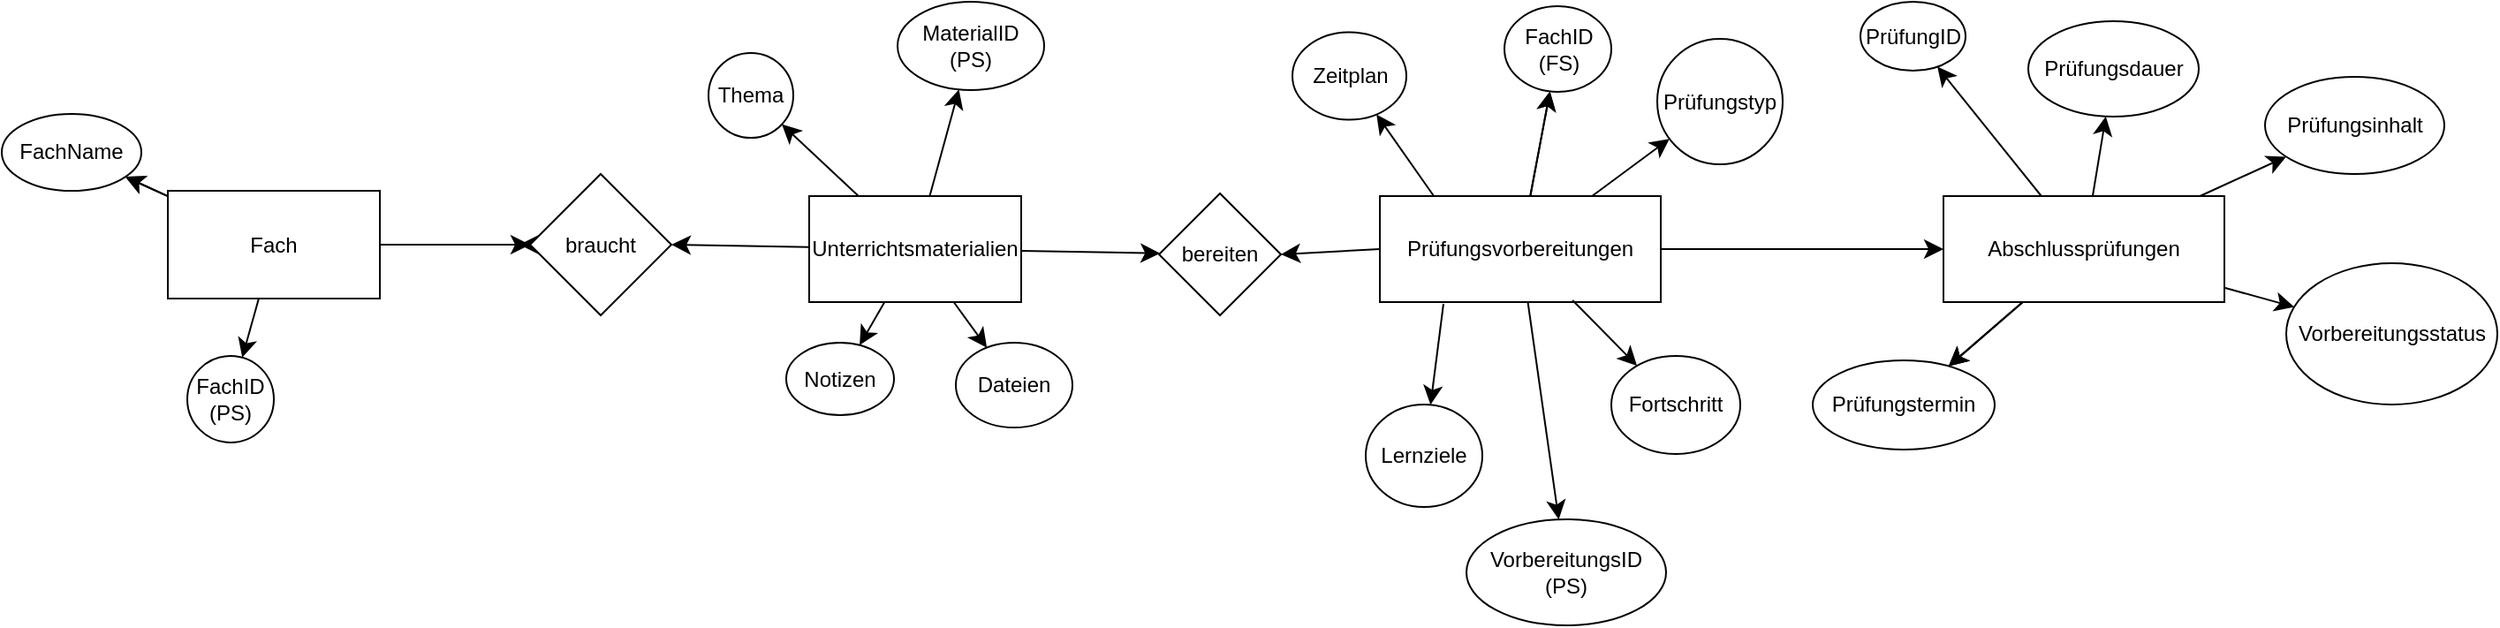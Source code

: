 <mxfile version="26.0.10">
  <diagram name="Seite-1" id="5blD-hv_KY1dSjk4mWWa">
    <mxGraphModel dx="1112" dy="829" grid="0" gridSize="10" guides="1" tooltips="1" connect="1" arrows="1" fold="1" page="0" pageScale="1" pageWidth="827" pageHeight="1169" math="0" shadow="0">
      <root>
        <mxCell id="0" />
        <mxCell id="1" parent="0" />
        <mxCell id="1gKeE4FAqKJYVwFzVaU8-18" value="" style="edgeStyle=none;curved=1;rounded=0;orthogonalLoop=1;jettySize=auto;html=1;fontSize=12;startSize=8;endSize=8;" edge="1" parent="1" source="1gKeE4FAqKJYVwFzVaU8-2" target="1gKeE4FAqKJYVwFzVaU8-17">
          <mxGeometry relative="1" as="geometry" />
        </mxCell>
        <mxCell id="1gKeE4FAqKJYVwFzVaU8-19" value="" style="edgeStyle=none;curved=1;rounded=0;orthogonalLoop=1;jettySize=auto;html=1;fontSize=12;startSize=8;endSize=8;" edge="1" parent="1" source="1gKeE4FAqKJYVwFzVaU8-2" target="1gKeE4FAqKJYVwFzVaU8-17">
          <mxGeometry relative="1" as="geometry" />
        </mxCell>
        <mxCell id="1gKeE4FAqKJYVwFzVaU8-22" value="" style="edgeStyle=none;curved=1;rounded=0;orthogonalLoop=1;jettySize=auto;html=1;fontSize=12;startSize=8;endSize=8;entryX=0;entryY=0.5;entryDx=0;entryDy=0;" edge="1" parent="1" source="1gKeE4FAqKJYVwFzVaU8-2" target="1gKeE4FAqKJYVwFzVaU8-23">
          <mxGeometry relative="1" as="geometry">
            <mxPoint x="174" y="200" as="targetPoint" />
          </mxGeometry>
        </mxCell>
        <mxCell id="1gKeE4FAqKJYVwFzVaU8-74" value="" style="edgeStyle=none;curved=1;rounded=0;orthogonalLoop=1;jettySize=auto;html=1;fontSize=12;startSize=8;endSize=8;" edge="1" parent="1" source="1gKeE4FAqKJYVwFzVaU8-2" target="1gKeE4FAqKJYVwFzVaU8-73">
          <mxGeometry relative="1" as="geometry" />
        </mxCell>
        <mxCell id="1gKeE4FAqKJYVwFzVaU8-2" value="Fach" style="whiteSpace=wrap;html=1;" vertex="1" parent="1">
          <mxGeometry x="-21" y="169" width="120" height="61" as="geometry" />
        </mxCell>
        <mxCell id="1gKeE4FAqKJYVwFzVaU8-32" style="edgeStyle=none;curved=1;rounded=0;orthogonalLoop=1;jettySize=auto;html=1;entryX=1;entryY=0.5;entryDx=0;entryDy=0;fontSize=12;startSize=8;endSize=8;" edge="1" parent="1" source="1gKeE4FAqKJYVwFzVaU8-3" target="1gKeE4FAqKJYVwFzVaU8-23">
          <mxGeometry relative="1" as="geometry" />
        </mxCell>
        <mxCell id="1gKeE4FAqKJYVwFzVaU8-35" value="" style="edgeStyle=none;curved=1;rounded=0;orthogonalLoop=1;jettySize=auto;html=1;fontSize=12;startSize=8;endSize=8;" edge="1" parent="1" source="1gKeE4FAqKJYVwFzVaU8-3" target="1gKeE4FAqKJYVwFzVaU8-34">
          <mxGeometry relative="1" as="geometry" />
        </mxCell>
        <mxCell id="1gKeE4FAqKJYVwFzVaU8-38" value="" style="edgeStyle=none;curved=1;rounded=0;orthogonalLoop=1;jettySize=auto;html=1;fontSize=12;startSize=8;endSize=8;" edge="1" parent="1" source="1gKeE4FAqKJYVwFzVaU8-3" target="1gKeE4FAqKJYVwFzVaU8-37">
          <mxGeometry relative="1" as="geometry" />
        </mxCell>
        <mxCell id="1gKeE4FAqKJYVwFzVaU8-41" value="" style="edgeStyle=none;curved=1;rounded=0;orthogonalLoop=1;jettySize=auto;html=1;fontSize=12;startSize=8;endSize=8;" edge="1" parent="1" source="1gKeE4FAqKJYVwFzVaU8-3" target="1gKeE4FAqKJYVwFzVaU8-40">
          <mxGeometry relative="1" as="geometry" />
        </mxCell>
        <mxCell id="1gKeE4FAqKJYVwFzVaU8-43" value="" style="edgeStyle=none;curved=1;rounded=0;orthogonalLoop=1;jettySize=auto;html=1;fontSize=12;startSize=8;endSize=8;" edge="1" parent="1" source="1gKeE4FAqKJYVwFzVaU8-3" target="1gKeE4FAqKJYVwFzVaU8-42">
          <mxGeometry relative="1" as="geometry" />
        </mxCell>
        <mxCell id="1gKeE4FAqKJYVwFzVaU8-49" value="" style="edgeStyle=none;curved=1;rounded=0;orthogonalLoop=1;jettySize=auto;html=1;fontSize=12;startSize=8;endSize=8;" edge="1" parent="1" source="1gKeE4FAqKJYVwFzVaU8-3" target="1gKeE4FAqKJYVwFzVaU8-48">
          <mxGeometry relative="1" as="geometry" />
        </mxCell>
        <mxCell id="1gKeE4FAqKJYVwFzVaU8-3" value="Unterrichtsmaterialien" style="whiteSpace=wrap;html=1;" vertex="1" parent="1">
          <mxGeometry x="342" y="172" width="120" height="60" as="geometry" />
        </mxCell>
        <mxCell id="1gKeE4FAqKJYVwFzVaU8-8" value="" style="edgeStyle=none;curved=1;rounded=0;orthogonalLoop=1;jettySize=auto;html=1;fontSize=12;startSize=8;endSize=8;" edge="1" parent="1" source="1gKeE4FAqKJYVwFzVaU8-5" target="1gKeE4FAqKJYVwFzVaU8-7">
          <mxGeometry relative="1" as="geometry" />
        </mxCell>
        <mxCell id="1gKeE4FAqKJYVwFzVaU8-50" style="edgeStyle=none;curved=1;rounded=0;orthogonalLoop=1;jettySize=auto;html=1;exitX=0;exitY=0.5;exitDx=0;exitDy=0;entryX=1;entryY=0.5;entryDx=0;entryDy=0;fontSize=12;startSize=8;endSize=8;" edge="1" parent="1" source="1gKeE4FAqKJYVwFzVaU8-5" target="1gKeE4FAqKJYVwFzVaU8-48">
          <mxGeometry relative="1" as="geometry" />
        </mxCell>
        <mxCell id="1gKeE4FAqKJYVwFzVaU8-52" value="" style="edgeStyle=none;curved=1;rounded=0;orthogonalLoop=1;jettySize=auto;html=1;fontSize=12;startSize=8;endSize=8;exitX=0.201;exitY=0.033;exitDx=0;exitDy=0;exitPerimeter=0;" edge="1" parent="1" source="1gKeE4FAqKJYVwFzVaU8-5" target="1gKeE4FAqKJYVwFzVaU8-51">
          <mxGeometry relative="1" as="geometry" />
        </mxCell>
        <mxCell id="1gKeE4FAqKJYVwFzVaU8-70" value="" style="edgeStyle=none;curved=1;rounded=0;orthogonalLoop=1;jettySize=auto;html=1;fontSize=12;startSize=8;endSize=8;" edge="1" parent="1" source="1gKeE4FAqKJYVwFzVaU8-5" target="1gKeE4FAqKJYVwFzVaU8-69">
          <mxGeometry relative="1" as="geometry" />
        </mxCell>
        <mxCell id="1gKeE4FAqKJYVwFzVaU8-90" style="edgeStyle=none;curved=1;rounded=0;orthogonalLoop=1;jettySize=auto;html=1;fontSize=12;startSize=8;endSize=8;" edge="1" parent="1" source="1gKeE4FAqKJYVwFzVaU8-5" target="1gKeE4FAqKJYVwFzVaU8-91">
          <mxGeometry relative="1" as="geometry">
            <mxPoint x="761" y="365" as="targetPoint" />
          </mxGeometry>
        </mxCell>
        <mxCell id="1gKeE4FAqKJYVwFzVaU8-92" value="" style="edgeStyle=none;curved=1;rounded=0;orthogonalLoop=1;jettySize=auto;html=1;fontSize=12;startSize=8;endSize=8;" edge="1" parent="1" source="1gKeE4FAqKJYVwFzVaU8-5" target="1gKeE4FAqKJYVwFzVaU8-69">
          <mxGeometry relative="1" as="geometry" />
        </mxCell>
        <mxCell id="1gKeE4FAqKJYVwFzVaU8-93" style="edgeStyle=none;curved=1;rounded=0;orthogonalLoop=1;jettySize=auto;html=1;fontSize=12;startSize=8;endSize=8;" edge="1" parent="1" source="1gKeE4FAqKJYVwFzVaU8-5" target="1gKeE4FAqKJYVwFzVaU8-94">
          <mxGeometry relative="1" as="geometry">
            <mxPoint x="724" y="142" as="targetPoint" />
          </mxGeometry>
        </mxCell>
        <mxCell id="1gKeE4FAqKJYVwFzVaU8-5" value="Prüfungsvorbereitungen" style="whiteSpace=wrap;html=1;" vertex="1" parent="1">
          <mxGeometry x="665" y="172" width="159" height="60" as="geometry" />
        </mxCell>
        <mxCell id="1gKeE4FAqKJYVwFzVaU8-78" value="" style="edgeStyle=none;curved=1;rounded=0;orthogonalLoop=1;jettySize=auto;html=1;fontSize=12;startSize=8;endSize=8;" edge="1" parent="1" source="1gKeE4FAqKJYVwFzVaU8-7" target="1gKeE4FAqKJYVwFzVaU8-77">
          <mxGeometry relative="1" as="geometry" />
        </mxCell>
        <mxCell id="1gKeE4FAqKJYVwFzVaU8-81" value="" style="edgeStyle=none;curved=1;rounded=0;orthogonalLoop=1;jettySize=auto;html=1;fontSize=12;startSize=8;endSize=8;" edge="1" parent="1" source="1gKeE4FAqKJYVwFzVaU8-7" target="1gKeE4FAqKJYVwFzVaU8-80">
          <mxGeometry relative="1" as="geometry" />
        </mxCell>
        <mxCell id="1gKeE4FAqKJYVwFzVaU8-82" value="" style="edgeStyle=none;curved=1;rounded=0;orthogonalLoop=1;jettySize=auto;html=1;fontSize=12;startSize=8;endSize=8;" edge="1" parent="1" source="1gKeE4FAqKJYVwFzVaU8-7" target="1gKeE4FAqKJYVwFzVaU8-80">
          <mxGeometry relative="1" as="geometry" />
        </mxCell>
        <mxCell id="1gKeE4FAqKJYVwFzVaU8-83" value="" style="edgeStyle=none;curved=1;rounded=0;orthogonalLoop=1;jettySize=auto;html=1;fontSize=12;startSize=8;endSize=8;" edge="1" parent="1" source="1gKeE4FAqKJYVwFzVaU8-7" target="1gKeE4FAqKJYVwFzVaU8-80">
          <mxGeometry relative="1" as="geometry" />
        </mxCell>
        <mxCell id="1gKeE4FAqKJYVwFzVaU8-85" value="" style="edgeStyle=none;curved=1;rounded=0;orthogonalLoop=1;jettySize=auto;html=1;fontSize=12;startSize=8;endSize=8;" edge="1" parent="1" source="1gKeE4FAqKJYVwFzVaU8-7" target="1gKeE4FAqKJYVwFzVaU8-84">
          <mxGeometry relative="1" as="geometry" />
        </mxCell>
        <mxCell id="1gKeE4FAqKJYVwFzVaU8-87" value="" style="edgeStyle=none;curved=1;rounded=0;orthogonalLoop=1;jettySize=auto;html=1;fontSize=12;startSize=8;endSize=8;" edge="1" parent="1" source="1gKeE4FAqKJYVwFzVaU8-7" target="1gKeE4FAqKJYVwFzVaU8-86">
          <mxGeometry relative="1" as="geometry" />
        </mxCell>
        <mxCell id="1gKeE4FAqKJYVwFzVaU8-89" value="" style="edgeStyle=none;curved=1;rounded=0;orthogonalLoop=1;jettySize=auto;html=1;fontSize=12;startSize=8;endSize=8;" edge="1" parent="1" source="1gKeE4FAqKJYVwFzVaU8-7" target="1gKeE4FAqKJYVwFzVaU8-88">
          <mxGeometry relative="1" as="geometry" />
        </mxCell>
        <mxCell id="1gKeE4FAqKJYVwFzVaU8-7" value="Abschlussprüfungen" style="whiteSpace=wrap;html=1;" vertex="1" parent="1">
          <mxGeometry x="984" y="172" width="159" height="60" as="geometry" />
        </mxCell>
        <mxCell id="1gKeE4FAqKJYVwFzVaU8-17" value="FachName" style="ellipse;whiteSpace=wrap;html=1;" vertex="1" parent="1">
          <mxGeometry x="-115" y="125.5" width="79" height="43.5" as="geometry" />
        </mxCell>
        <mxCell id="1gKeE4FAqKJYVwFzVaU8-30" style="edgeStyle=none;curved=1;rounded=0;orthogonalLoop=1;jettySize=auto;html=1;fontSize=12;startSize=8;endSize=8;" edge="1" parent="1" source="1gKeE4FAqKJYVwFzVaU8-23">
          <mxGeometry relative="1" as="geometry">
            <mxPoint x="178" y="199.5" as="targetPoint" />
          </mxGeometry>
        </mxCell>
        <mxCell id="1gKeE4FAqKJYVwFzVaU8-23" value="braucht" style="rhombus;whiteSpace=wrap;html=1;" vertex="1" parent="1">
          <mxGeometry x="184" y="159.5" width="80" height="80" as="geometry" />
        </mxCell>
        <mxCell id="1gKeE4FAqKJYVwFzVaU8-34" value="MaterialID (PS)" style="ellipse;whiteSpace=wrap;html=1;" vertex="1" parent="1">
          <mxGeometry x="392" y="62" width="83" height="50" as="geometry" />
        </mxCell>
        <mxCell id="1gKeE4FAqKJYVwFzVaU8-37" value="Thema" style="ellipse;whiteSpace=wrap;html=1;" vertex="1" parent="1">
          <mxGeometry x="285" y="91" width="48" height="48" as="geometry" />
        </mxCell>
        <mxCell id="1gKeE4FAqKJYVwFzVaU8-40" value="Notizen" style="ellipse;whiteSpace=wrap;html=1;" vertex="1" parent="1">
          <mxGeometry x="329" y="255" width="61" height="41" as="geometry" />
        </mxCell>
        <mxCell id="1gKeE4FAqKJYVwFzVaU8-42" value="Dateien" style="ellipse;whiteSpace=wrap;html=1;" vertex="1" parent="1">
          <mxGeometry x="425" y="255" width="66" height="48" as="geometry" />
        </mxCell>
        <mxCell id="1gKeE4FAqKJYVwFzVaU8-48" value="bereiten" style="rhombus;whiteSpace=wrap;html=1;" vertex="1" parent="1">
          <mxGeometry x="540" y="170.5" width="69" height="69" as="geometry" />
        </mxCell>
        <mxCell id="1gKeE4FAqKJYVwFzVaU8-51" value="Zeitplan" style="ellipse;whiteSpace=wrap;html=1;" vertex="1" parent="1">
          <mxGeometry x="615.5" y="79.25" width="64.5" height="49.5" as="geometry" />
        </mxCell>
        <mxCell id="1gKeE4FAqKJYVwFzVaU8-60" value="" style="edgeStyle=none;curved=1;rounded=0;orthogonalLoop=1;jettySize=auto;html=1;fontSize=12;startSize=8;endSize=8;exitX=0.686;exitY=0.983;exitDx=0;exitDy=0;exitPerimeter=0;" edge="1" parent="1" target="1gKeE4FAqKJYVwFzVaU8-62" source="1gKeE4FAqKJYVwFzVaU8-5">
          <mxGeometry relative="1" as="geometry">
            <mxPoint x="757" y="228" as="sourcePoint" />
            <Array as="points">
              <mxPoint x="789" y="246" />
            </Array>
          </mxGeometry>
        </mxCell>
        <mxCell id="1gKeE4FAqKJYVwFzVaU8-61" value="" style="edgeStyle=none;curved=1;rounded=0;orthogonalLoop=1;jettySize=auto;html=1;fontSize=12;startSize=8;endSize=8;" edge="1" parent="1" target="1gKeE4FAqKJYVwFzVaU8-63">
          <mxGeometry relative="1" as="geometry">
            <mxPoint x="701" y="233" as="sourcePoint" />
          </mxGeometry>
        </mxCell>
        <mxCell id="1gKeE4FAqKJYVwFzVaU8-62" value="Fortschritt" style="ellipse;whiteSpace=wrap;html=1;" vertex="1" parent="1">
          <mxGeometry x="796" y="262.5" width="73" height="55.5" as="geometry" />
        </mxCell>
        <mxCell id="1gKeE4FAqKJYVwFzVaU8-63" value="Lernziele" style="ellipse;whiteSpace=wrap;html=1;" vertex="1" parent="1">
          <mxGeometry x="657" y="290" width="66" height="58" as="geometry" />
        </mxCell>
        <mxCell id="1gKeE4FAqKJYVwFzVaU8-69" value="FachID (FS)" style="ellipse;whiteSpace=wrap;html=1;" vertex="1" parent="1">
          <mxGeometry x="735.5" y="64.5" width="60.5" height="48.5" as="geometry" />
        </mxCell>
        <mxCell id="1gKeE4FAqKJYVwFzVaU8-73" value="FachID (PS)" style="ellipse;whiteSpace=wrap;html=1;" vertex="1" parent="1">
          <mxGeometry x="-10" y="262.5" width="49" height="49" as="geometry" />
        </mxCell>
        <mxCell id="1gKeE4FAqKJYVwFzVaU8-77" value="PrüfungID" style="ellipse;whiteSpace=wrap;html=1;" vertex="1" parent="1">
          <mxGeometry x="937" y="62" width="59.5" height="39" as="geometry" />
        </mxCell>
        <mxCell id="1gKeE4FAqKJYVwFzVaU8-80" value="Prüfungstermin" style="ellipse;whiteSpace=wrap;html=1;" vertex="1" parent="1">
          <mxGeometry x="910" y="265" width="103" height="50.5" as="geometry" />
        </mxCell>
        <mxCell id="1gKeE4FAqKJYVwFzVaU8-84" value="Prüfungsdauer" style="ellipse;whiteSpace=wrap;html=1;" vertex="1" parent="1">
          <mxGeometry x="1032" y="73" width="96.5" height="54" as="geometry" />
        </mxCell>
        <mxCell id="1gKeE4FAqKJYVwFzVaU8-86" value="Prüfungsinhalt" style="ellipse;whiteSpace=wrap;html=1;" vertex="1" parent="1">
          <mxGeometry x="1166" y="104.5" width="101.5" height="55" as="geometry" />
        </mxCell>
        <mxCell id="1gKeE4FAqKJYVwFzVaU8-88" value="Vorbereitungsstatus" style="ellipse;whiteSpace=wrap;html=1;" vertex="1" parent="1">
          <mxGeometry x="1178" y="210" width="119.5" height="80" as="geometry" />
        </mxCell>
        <mxCell id="1gKeE4FAqKJYVwFzVaU8-91" value="VorbereitungsID (PS)" style="ellipse;whiteSpace=wrap;html=1;" vertex="1" parent="1">
          <mxGeometry x="714" y="355" width="113" height="60" as="geometry" />
        </mxCell>
        <mxCell id="1gKeE4FAqKJYVwFzVaU8-94" value="Prüfungstyp" style="ellipse;whiteSpace=wrap;html=1;aspect=fixed;" vertex="1" parent="1">
          <mxGeometry x="822" y="83" width="71" height="71" as="geometry" />
        </mxCell>
      </root>
    </mxGraphModel>
  </diagram>
</mxfile>
